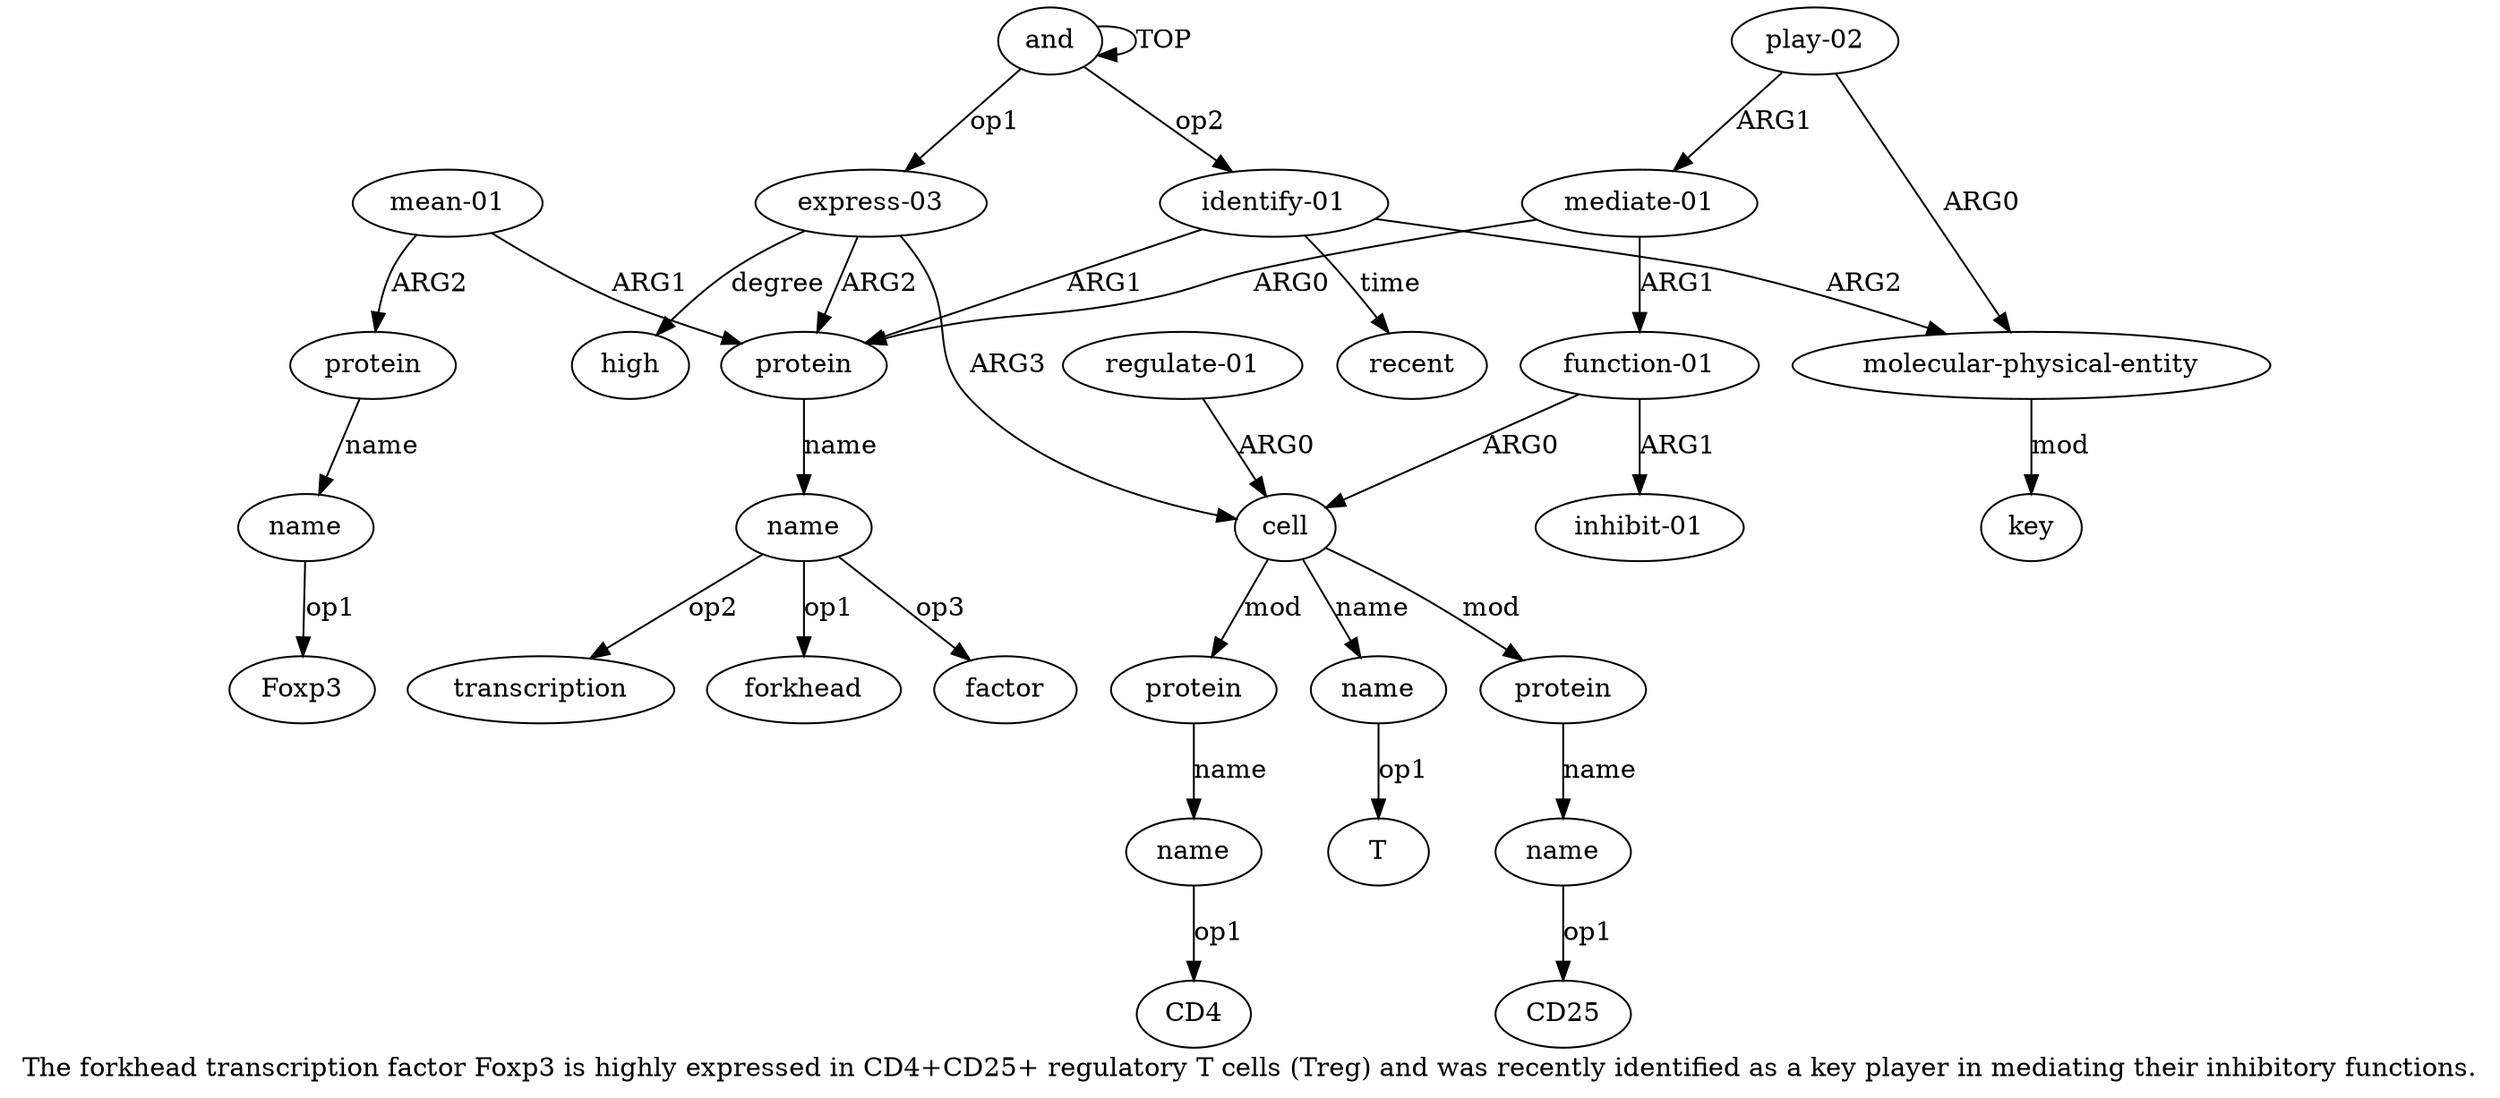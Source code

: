 digraph  {
	graph [label="The forkhead transcription factor Foxp3 is highly expressed in CD4+CD25+ regulatory T cells (Treg) and was recently identified as \
a key player in mediating their inhibitory functions."];
	node [label="\N"];
	a20	 [color=black,
		gold_ind=20,
		gold_label="inhibit-01",
		label="inhibit-01",
		test_ind=20,
		test_label="inhibit-01"];
	a21	 [color=black,
		gold_ind=21,
		gold_label=key,
		label=key,
		test_ind=21,
		test_label=key];
	a22	 [color=black,
		gold_ind=22,
		gold_label=recent,
		label=recent,
		test_ind=22,
		test_label=recent];
	"a3 factor"	 [color=black,
		gold_ind=-1,
		gold_label=factor,
		label=factor,
		test_ind=-1,
		test_label=factor];
	"a10 CD4"	 [color=black,
		gold_ind=-1,
		gold_label=CD4,
		label=CD4,
		test_ind=-1,
		test_label=CD4];
	"a8 T"	 [color=black,
		gold_ind=-1,
		gold_label=T,
		label=T,
		test_ind=-1,
		test_label=T];
	"a6 Foxp3"	 [color=black,
		gold_ind=-1,
		gold_label=Foxp3,
		label=Foxp3,
		test_ind=-1,
		test_label=Foxp3];
	"a3 transcription"	 [color=black,
		gold_ind=-1,
		gold_label=transcription,
		label=transcription,
		test_ind=-1,
		test_label=transcription];
	"a12 CD25"	 [color=black,
		gold_ind=-1,
		gold_label=CD25,
		label=CD25,
		test_ind=-1,
		test_label=CD25];
	a15	 [color=black,
		gold_ind=15,
		gold_label="identify-01",
		label="identify-01",
		test_ind=15,
		test_label="identify-01"];
	a15 -> a22 [key=0,
	color=black,
	gold_label=time,
	label=time,
	test_label=time];
a16 [color=black,
	gold_ind=16,
	gold_label="molecular-physical-entity",
	label="molecular-physical-entity",
	test_ind=16,
	test_label="molecular-physical-entity"];
a15 -> a16 [key=0,
color=black,
gold_label=ARG2,
label=ARG2,
test_label=ARG2];
a2 [color=black,
gold_ind=2,
gold_label=protein,
label=protein,
test_ind=2,
test_label=protein];
a15 -> a2 [key=0,
color=black,
gold_label=ARG1,
label=ARG1,
test_label=ARG1];
a14 [color=black,
gold_ind=14,
gold_label=high,
label=high,
test_ind=14,
test_label=high];
a17 [color=black,
gold_ind=17,
gold_label="play-02",
label="play-02",
test_ind=17,
test_label="play-02"];
a17 -> a16 [key=0,
color=black,
gold_label=ARG0,
label=ARG0,
test_label=ARG0];
a18 [color=black,
gold_ind=18,
gold_label="mediate-01",
label="mediate-01",
test_ind=18,
test_label="mediate-01"];
a17 -> a18 [key=0,
color=black,
gold_label=ARG1,
label=ARG1,
test_label=ARG1];
a16 -> a21 [key=0,
color=black,
gold_label=mod,
label=mod,
test_label=mod];
a11 [color=black,
gold_ind=11,
gold_label=protein,
label=protein,
test_ind=11,
test_label=protein];
a12 [color=black,
gold_ind=12,
gold_label=name,
label=name,
test_ind=12,
test_label=name];
a11 -> a12 [key=0,
color=black,
gold_label=name,
label=name,
test_label=name];
a10 [color=black,
gold_ind=10,
gold_label=name,
label=name,
test_ind=10,
test_label=name];
a10 -> "a10 CD4" [key=0,
color=black,
gold_label=op1,
label=op1,
test_label=op1];
a13 [color=black,
gold_ind=13,
gold_label="regulate-01",
label="regulate-01",
test_ind=13,
test_label="regulate-01"];
a7 [color=black,
gold_ind=7,
gold_label=cell,
label=cell,
test_ind=7,
test_label=cell];
a13 -> a7 [key=0,
color=black,
gold_label=ARG0,
label=ARG0,
test_label=ARG0];
a12 -> "a12 CD25" [key=0,
color=black,
gold_label=op1,
label=op1,
test_label=op1];
a19 [color=black,
gold_ind=19,
gold_label="function-01",
label="function-01",
test_ind=19,
test_label="function-01"];
a19 -> a20 [key=0,
color=black,
gold_label=ARG1,
label=ARG1,
test_label=ARG1];
a19 -> a7 [key=0,
color=black,
gold_label=ARG0,
label=ARG0,
test_label=ARG0];
a18 -> a19 [key=0,
color=black,
gold_label=ARG1,
label=ARG1,
test_label=ARG1];
a18 -> a2 [key=0,
color=black,
gold_label=ARG0,
label=ARG0,
test_label=ARG0];
a1 [color=black,
gold_ind=1,
gold_label="express-03",
label="express-03",
test_ind=1,
test_label="express-03"];
a1 -> a14 [key=0,
color=black,
gold_label=degree,
label=degree,
test_label=degree];
a1 -> a2 [key=0,
color=black,
gold_label=ARG2,
label=ARG2,
test_label=ARG2];
a1 -> a7 [key=0,
color=black,
gold_label=ARG3,
label=ARG3,
test_label=ARG3];
a0 [color=black,
gold_ind=0,
gold_label=and,
label=and,
test_ind=0,
test_label=and];
a0 -> a15 [key=0,
color=black,
gold_label=op2,
label=op2,
test_label=op2];
a0 -> a1 [key=0,
color=black,
gold_label=op1,
label=op1,
test_label=op1];
a0 -> a0 [key=0,
color=black,
gold_label=TOP,
label=TOP,
test_label=TOP];
a3 [color=black,
gold_ind=3,
gold_label=name,
label=name,
test_ind=3,
test_label=name];
a3 -> "a3 factor" [key=0,
color=black,
gold_label=op3,
label=op3,
test_label=op3];
a3 -> "a3 transcription" [key=0,
color=black,
gold_label=op2,
label=op2,
test_label=op2];
"a3 forkhead" [color=black,
gold_ind=-1,
gold_label=forkhead,
label=forkhead,
test_ind=-1,
test_label=forkhead];
a3 -> "a3 forkhead" [key=0,
color=black,
gold_label=op1,
label=op1,
test_label=op1];
a2 -> a3 [key=0,
color=black,
gold_label=name,
label=name,
test_label=name];
a5 [color=black,
gold_ind=5,
gold_label=protein,
label=protein,
test_ind=5,
test_label=protein];
a6 [color=black,
gold_ind=6,
gold_label=name,
label=name,
test_ind=6,
test_label=name];
a5 -> a6 [key=0,
color=black,
gold_label=name,
label=name,
test_label=name];
a4 [color=black,
gold_ind=4,
gold_label="mean-01",
label="mean-01",
test_ind=4,
test_label="mean-01"];
a4 -> a2 [key=0,
color=black,
gold_label=ARG1,
label=ARG1,
test_label=ARG1];
a4 -> a5 [key=0,
color=black,
gold_label=ARG2,
label=ARG2,
test_label=ARG2];
a7 -> a11 [key=0,
color=black,
gold_label=mod,
label=mod,
test_label=mod];
a9 [color=black,
gold_ind=9,
gold_label=protein,
label=protein,
test_ind=9,
test_label=protein];
a7 -> a9 [key=0,
color=black,
gold_label=mod,
label=mod,
test_label=mod];
a8 [color=black,
gold_ind=8,
gold_label=name,
label=name,
test_ind=8,
test_label=name];
a7 -> a8 [key=0,
color=black,
gold_label=name,
label=name,
test_label=name];
a6 -> "a6 Foxp3" [key=0,
color=black,
gold_label=op1,
label=op1,
test_label=op1];
a9 -> a10 [key=0,
color=black,
gold_label=name,
label=name,
test_label=name];
a8 -> "a8 T" [key=0,
color=black,
gold_label=op1,
label=op1,
test_label=op1];
}
